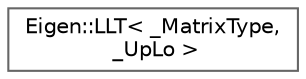 digraph "类继承关系图"
{
 // LATEX_PDF_SIZE
  bgcolor="transparent";
  edge [fontname=Helvetica,fontsize=10,labelfontname=Helvetica,labelfontsize=10];
  node [fontname=Helvetica,fontsize=10,shape=box,height=0.2,width=0.4];
  rankdir="LR";
  Node0 [id="Node000000",label="Eigen::LLT\< _MatrixType,\l _UpLo \>",height=0.2,width=0.4,color="grey40", fillcolor="white", style="filled",URL="$class_eigen_1_1_l_l_t.html",tooltip="Standard Cholesky decomposition (LL^T) of a matrix and associated features"];
}
